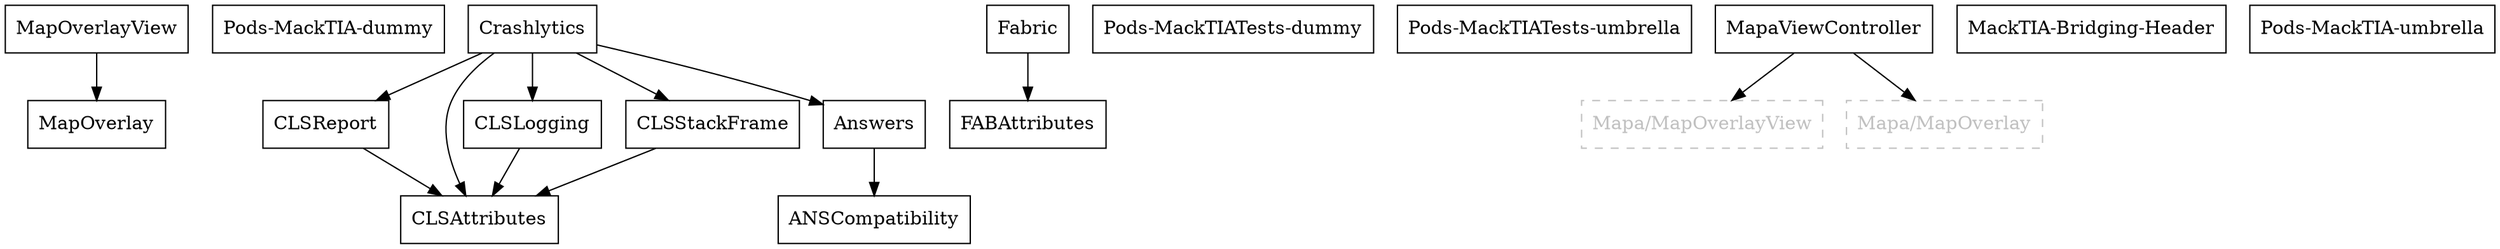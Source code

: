 digraph G {
	node [shape=box];
	"MapOverlay" -> {};
	"Pods-MackTIA-dummy" -> {};
	"CLSReport" -> "CLSAttributes";
	"FABAttributes" -> {};
	"Crashlytics" -> "CLSAttributes";
	"Crashlytics" -> "CLSReport";
	"Crashlytics" -> "CLSLogging";
	"Crashlytics" -> "CLSStackFrame";
	"Crashlytics" -> "Answers";
	"CLSAttributes" -> {};
	"Pods-MackTIATests-dummy" -> {};
	"CLSLogging" -> "CLSAttributes";
	"Answers" -> "ANSCompatibility";
	"Pods-MackTIATests-umbrella" -> {};
	"MapaViewController" -> "Mapa/MapOverlayView";
	"MapaViewController" -> "Mapa/MapOverlay";
	"ANSCompatibility" -> {};
	"CLSStackFrame" -> "CLSAttributes";
	"MackTIA-Bridging-Header" -> {};
	"MapOverlayView" -> "MapOverlay";
	"Pods-MackTIA-umbrella" -> {};
	"Fabric" -> "FABAttributes";
	
	
	edge [color=blue, dir=both];
	"Mapa/MapOverlayView" [color=gray, style=dashed, fontcolor=gray]
	"Mapa/MapOverlay" [color=gray, style=dashed, fontcolor=gray]
}

